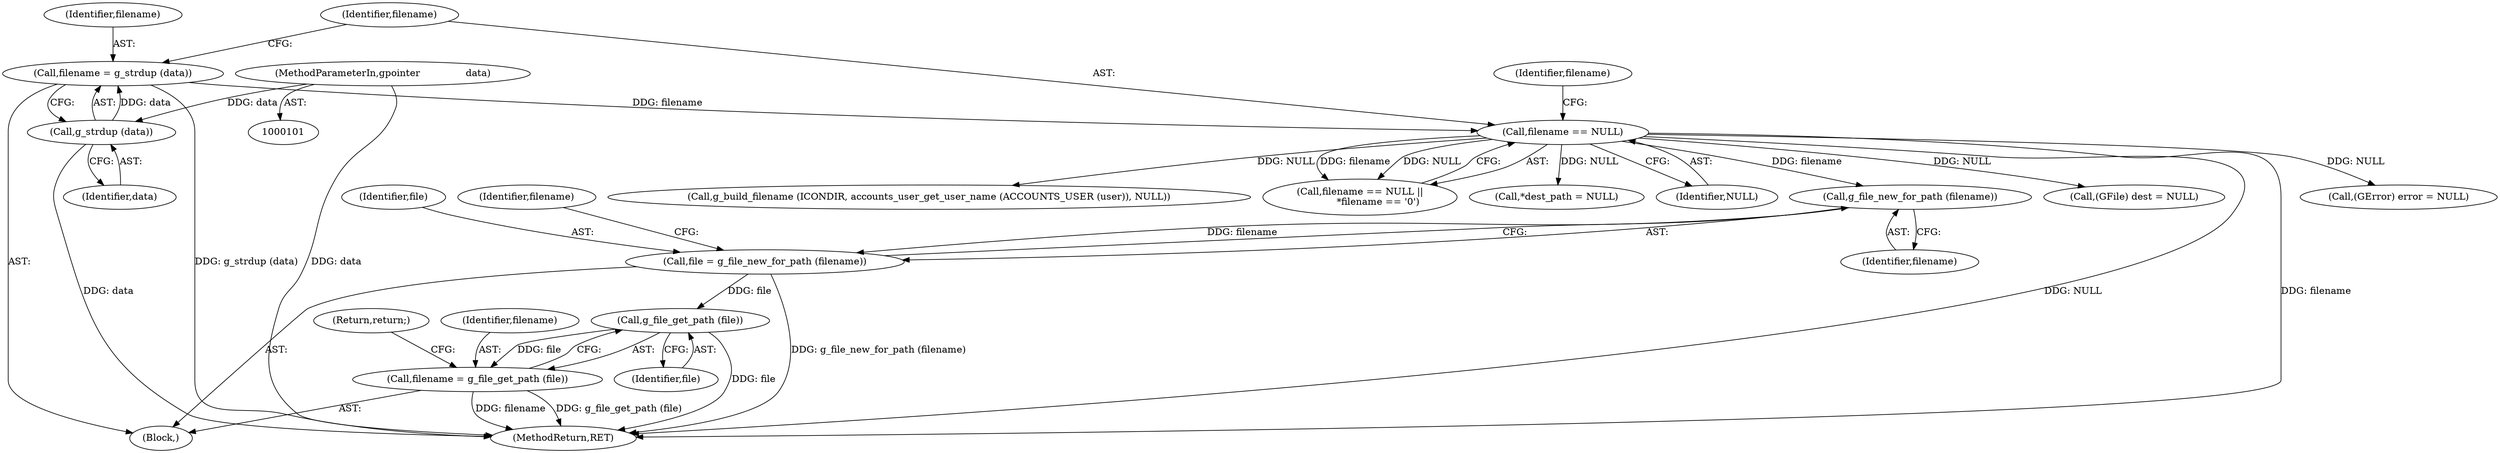 digraph "0_accountsservice_f9abd359f71a5bce421b9ae23432f539a067847a@pointer" {
"1000193" [label="(Call,g_file_new_for_path (filename))"];
"1000130" [label="(Call,filename == NULL)"];
"1000124" [label="(Call,filename = g_strdup (data))"];
"1000126" [label="(Call,g_strdup (data))"];
"1000105" [label="(MethodParameterIn,gpointer               data)"];
"1000191" [label="(Call,file = g_file_new_for_path (filename))"];
"1000201" [label="(Call,g_file_get_path (file))"];
"1000199" [label="(Call,filename = g_file_get_path (file))"];
"1000105" [label="(MethodParameterIn,gpointer               data)"];
"1000130" [label="(Call,filename == NULL)"];
"1000203" [label="(Return,return;)"];
"1000131" [label="(Identifier,filename)"];
"1000192" [label="(Identifier,file)"];
"1000142" [label="(Call,(GFile) dest = NULL)"];
"1000193" [label="(Call,g_file_new_for_path (filename))"];
"1000199" [label="(Call,filename = g_file_get_path (file))"];
"1000197" [label="(Identifier,filename)"];
"1000204" [label="(MethodReturn,RET)"];
"1000124" [label="(Call,filename = g_strdup (data))"];
"1000147" [label="(Call,(GError) error = NULL)"];
"1000126" [label="(Call,g_strdup (data))"];
"1000127" [label="(Identifier,data)"];
"1000194" [label="(Identifier,filename)"];
"1000125" [label="(Identifier,filename)"];
"1000132" [label="(Identifier,NULL)"];
"1000135" [label="(Identifier,filename)"];
"1000158" [label="(Call,g_build_filename (ICONDIR, accounts_user_get_user_name (ACCOUNTS_USER (user)), NULL))"];
"1000106" [label="(Block,)"];
"1000191" [label="(Call,file = g_file_new_for_path (filename))"];
"1000129" [label="(Call,filename == NULL ||\n            *filename == '\0')"];
"1000201" [label="(Call,g_file_get_path (file))"];
"1000202" [label="(Identifier,file)"];
"1000139" [label="(Call,*dest_path = NULL)"];
"1000200" [label="(Identifier,filename)"];
"1000193" -> "1000191"  [label="AST: "];
"1000193" -> "1000194"  [label="CFG: "];
"1000194" -> "1000193"  [label="AST: "];
"1000191" -> "1000193"  [label="CFG: "];
"1000193" -> "1000191"  [label="DDG: filename"];
"1000130" -> "1000193"  [label="DDG: filename"];
"1000130" -> "1000129"  [label="AST: "];
"1000130" -> "1000132"  [label="CFG: "];
"1000131" -> "1000130"  [label="AST: "];
"1000132" -> "1000130"  [label="AST: "];
"1000135" -> "1000130"  [label="CFG: "];
"1000129" -> "1000130"  [label="CFG: "];
"1000130" -> "1000204"  [label="DDG: NULL"];
"1000130" -> "1000204"  [label="DDG: filename"];
"1000130" -> "1000129"  [label="DDG: filename"];
"1000130" -> "1000129"  [label="DDG: NULL"];
"1000124" -> "1000130"  [label="DDG: filename"];
"1000130" -> "1000139"  [label="DDG: NULL"];
"1000130" -> "1000142"  [label="DDG: NULL"];
"1000130" -> "1000147"  [label="DDG: NULL"];
"1000130" -> "1000158"  [label="DDG: NULL"];
"1000124" -> "1000106"  [label="AST: "];
"1000124" -> "1000126"  [label="CFG: "];
"1000125" -> "1000124"  [label="AST: "];
"1000126" -> "1000124"  [label="AST: "];
"1000131" -> "1000124"  [label="CFG: "];
"1000124" -> "1000204"  [label="DDG: g_strdup (data)"];
"1000126" -> "1000124"  [label="DDG: data"];
"1000126" -> "1000127"  [label="CFG: "];
"1000127" -> "1000126"  [label="AST: "];
"1000126" -> "1000204"  [label="DDG: data"];
"1000105" -> "1000126"  [label="DDG: data"];
"1000105" -> "1000101"  [label="AST: "];
"1000105" -> "1000204"  [label="DDG: data"];
"1000191" -> "1000106"  [label="AST: "];
"1000192" -> "1000191"  [label="AST: "];
"1000197" -> "1000191"  [label="CFG: "];
"1000191" -> "1000204"  [label="DDG: g_file_new_for_path (filename)"];
"1000191" -> "1000201"  [label="DDG: file"];
"1000201" -> "1000199"  [label="AST: "];
"1000201" -> "1000202"  [label="CFG: "];
"1000202" -> "1000201"  [label="AST: "];
"1000199" -> "1000201"  [label="CFG: "];
"1000201" -> "1000204"  [label="DDG: file"];
"1000201" -> "1000199"  [label="DDG: file"];
"1000199" -> "1000106"  [label="AST: "];
"1000200" -> "1000199"  [label="AST: "];
"1000203" -> "1000199"  [label="CFG: "];
"1000199" -> "1000204"  [label="DDG: g_file_get_path (file)"];
"1000199" -> "1000204"  [label="DDG: filename"];
}
